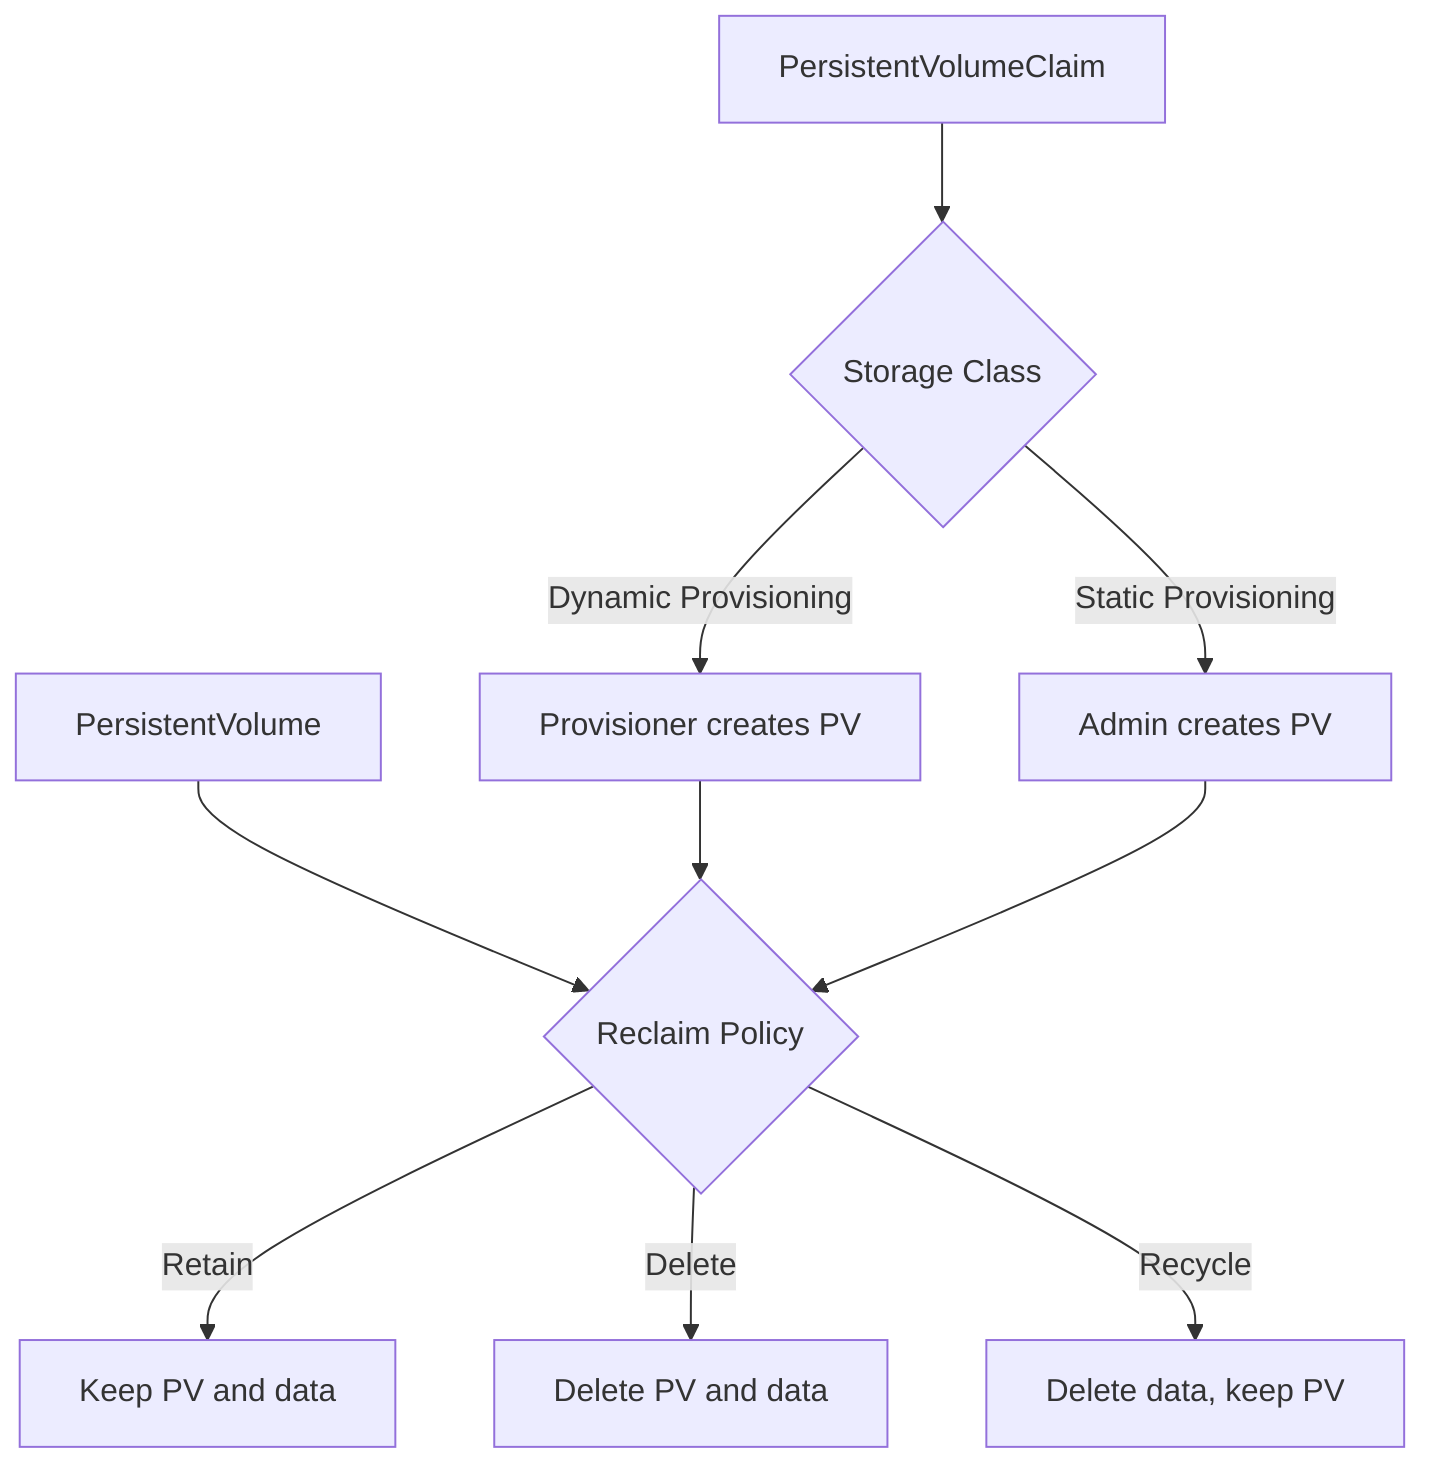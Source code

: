 flowchart TD
    A[PersistentVolume] --> B{Reclaim Policy}
    B -->|Retain| C[Keep PV and data]
    B -->|Delete| D[Delete PV and data]
    B -->|Recycle| E[Delete data, keep PV]

    F[PersistentVolumeClaim] --> G{Storage Class}
    G -->|Dynamic Provisioning| H[Provisioner creates PV]
    G -->|Static Provisioning| I[Admin creates PV]

    H --> B
    I --> B